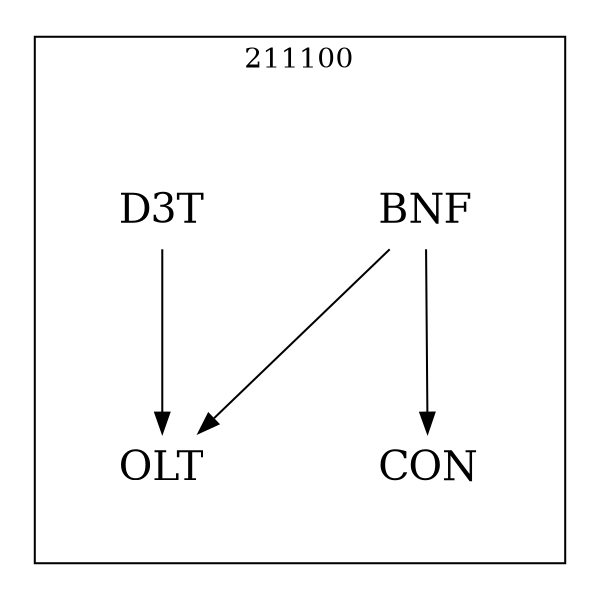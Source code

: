 strict digraph DAGS {
	size = "4,4!" ; ratio ="fill"; subgraph cluster_0{
			labeldoc = "t";
			label = "211100";node	[label= CON, shape = plaintext, fontsize=20] CON;node	[label= BNF, shape = plaintext, fontsize=20] BNF;node	[label= D3T, shape = plaintext, fontsize=20] D3T;node	[label= OLT, shape = plaintext, fontsize=20] OLT;
BNF->CON;
BNF->OLT;
D3T->OLT;
	}}